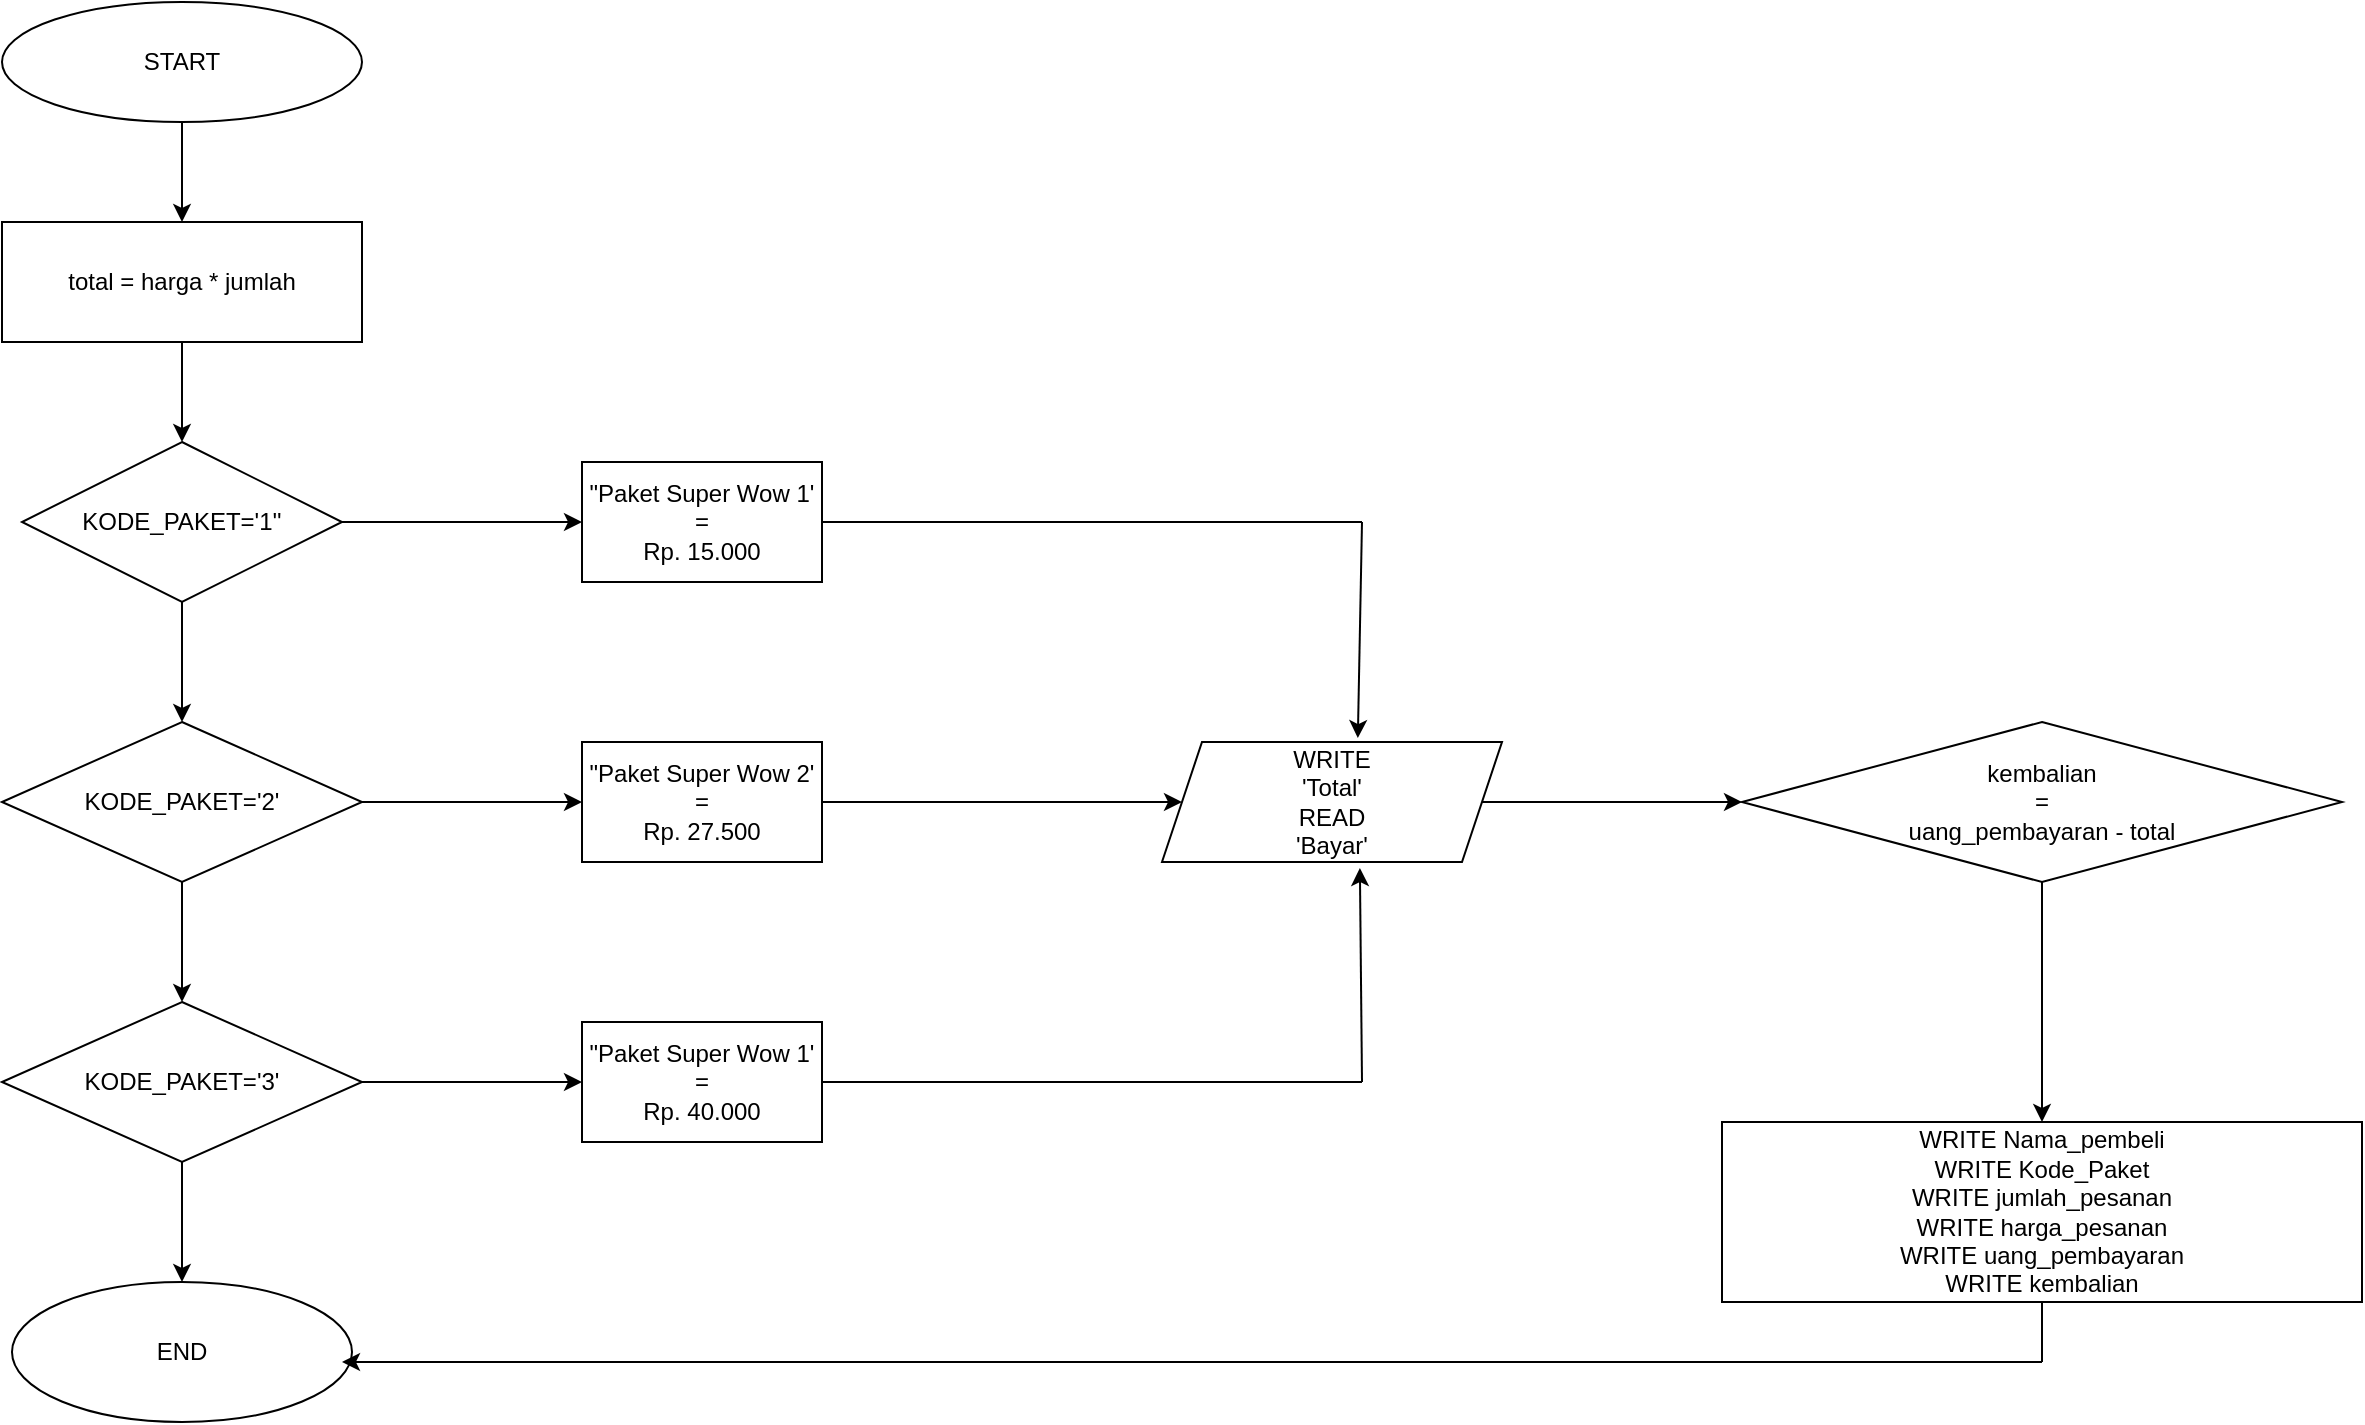 <mxfile>
    <diagram id="vbL4uRzxYF6oNC6KSm6-" name="Page-1">
        <mxGraphModel dx="615" dy="366" grid="1" gridSize="10" guides="1" tooltips="1" connect="1" arrows="1" fold="1" page="1" pageScale="1" pageWidth="850" pageHeight="1100" math="0" shadow="0">
            <root>
                <mxCell id="0"/>
                <mxCell id="1" parent="0"/>
                <mxCell id="3" value="START" style="ellipse;whiteSpace=wrap;html=1;" vertex="1" parent="1">
                    <mxGeometry x="260" y="120" width="180" height="60" as="geometry"/>
                </mxCell>
                <mxCell id="5" value="total = harga * jumlah" style="rounded=0;whiteSpace=wrap;html=1;" vertex="1" parent="1">
                    <mxGeometry x="260" y="230" width="180" height="60" as="geometry"/>
                </mxCell>
                <mxCell id="6" value="KODE_PAKET='1''" style="rhombus;whiteSpace=wrap;html=1;" vertex="1" parent="1">
                    <mxGeometry x="270" y="340" width="160" height="80" as="geometry"/>
                </mxCell>
                <mxCell id="7" value="&lt;span&gt;KODE_PAKET='2'&lt;/span&gt;" style="rhombus;whiteSpace=wrap;html=1;" vertex="1" parent="1">
                    <mxGeometry x="260" y="480" width="180" height="80" as="geometry"/>
                </mxCell>
                <mxCell id="8" value="&lt;span&gt;KODE_PAKET='3'&lt;/span&gt;" style="rhombus;whiteSpace=wrap;html=1;" vertex="1" parent="1">
                    <mxGeometry x="260" y="620" width="180" height="80" as="geometry"/>
                </mxCell>
                <mxCell id="9" value="END" style="ellipse;whiteSpace=wrap;html=1;" vertex="1" parent="1">
                    <mxGeometry x="265" y="760" width="170" height="70" as="geometry"/>
                </mxCell>
                <mxCell id="10" value="" style="endArrow=classic;html=1;entryX=0.5;entryY=0;entryDx=0;entryDy=0;" edge="1" parent="1" target="5">
                    <mxGeometry width="50" height="50" relative="1" as="geometry">
                        <mxPoint x="350" y="180" as="sourcePoint"/>
                        <mxPoint x="400" y="130" as="targetPoint"/>
                    </mxGeometry>
                </mxCell>
                <mxCell id="11" value="" style="endArrow=classic;html=1;entryX=0.5;entryY=0;entryDx=0;entryDy=0;" edge="1" parent="1" target="6">
                    <mxGeometry width="50" height="50" relative="1" as="geometry">
                        <mxPoint x="350" y="290" as="sourcePoint"/>
                        <mxPoint x="400" y="240" as="targetPoint"/>
                    </mxGeometry>
                </mxCell>
                <mxCell id="12" value="" style="endArrow=classic;html=1;entryX=0.5;entryY=0;entryDx=0;entryDy=0;" edge="1" parent="1" target="7">
                    <mxGeometry width="50" height="50" relative="1" as="geometry">
                        <mxPoint x="350" y="420" as="sourcePoint"/>
                        <mxPoint x="400" y="370" as="targetPoint"/>
                    </mxGeometry>
                </mxCell>
                <mxCell id="13" value="" style="endArrow=classic;html=1;entryX=0.5;entryY=0;entryDx=0;entryDy=0;" edge="1" parent="1" target="8">
                    <mxGeometry width="50" height="50" relative="1" as="geometry">
                        <mxPoint x="350" y="560" as="sourcePoint"/>
                        <mxPoint x="400" y="510" as="targetPoint"/>
                    </mxGeometry>
                </mxCell>
                <mxCell id="14" value="" style="endArrow=classic;html=1;entryX=0.5;entryY=0;entryDx=0;entryDy=0;" edge="1" parent="1" target="9">
                    <mxGeometry width="50" height="50" relative="1" as="geometry">
                        <mxPoint x="350" y="700" as="sourcePoint"/>
                        <mxPoint x="400" y="650" as="targetPoint"/>
                    </mxGeometry>
                </mxCell>
                <mxCell id="15" value="&quot;Paket Super Wow 1' =&lt;br&gt;Rp. 15.000" style="rounded=0;whiteSpace=wrap;html=1;" vertex="1" parent="1">
                    <mxGeometry x="550" y="350" width="120" height="60" as="geometry"/>
                </mxCell>
                <mxCell id="16" value="&quot;Paket Super Wow 2' =&lt;br&gt;Rp. 27.500" style="rounded=0;whiteSpace=wrap;html=1;" vertex="1" parent="1">
                    <mxGeometry x="550" y="490" width="120" height="60" as="geometry"/>
                </mxCell>
                <mxCell id="17" value="&quot;Paket Super Wow 1' =&lt;br&gt;Rp. 40.000" style="rounded=0;whiteSpace=wrap;html=1;" vertex="1" parent="1">
                    <mxGeometry x="550" y="630" width="120" height="60" as="geometry"/>
                </mxCell>
                <mxCell id="18" value="" style="endArrow=classic;html=1;entryX=0;entryY=0.5;entryDx=0;entryDy=0;" edge="1" parent="1" target="15">
                    <mxGeometry width="50" height="50" relative="1" as="geometry">
                        <mxPoint x="430" y="380" as="sourcePoint"/>
                        <mxPoint x="480" y="330" as="targetPoint"/>
                    </mxGeometry>
                </mxCell>
                <mxCell id="19" value="" style="endArrow=classic;html=1;entryX=0;entryY=0.5;entryDx=0;entryDy=0;" edge="1" parent="1" target="16">
                    <mxGeometry width="50" height="50" relative="1" as="geometry">
                        <mxPoint x="440" y="520" as="sourcePoint"/>
                        <mxPoint x="490" y="470" as="targetPoint"/>
                    </mxGeometry>
                </mxCell>
                <mxCell id="20" value="" style="endArrow=classic;html=1;entryX=0;entryY=0.5;entryDx=0;entryDy=0;" edge="1" parent="1" target="17">
                    <mxGeometry width="50" height="50" relative="1" as="geometry">
                        <mxPoint x="440" y="660" as="sourcePoint"/>
                        <mxPoint x="490" y="610" as="targetPoint"/>
                    </mxGeometry>
                </mxCell>
                <mxCell id="21" value="WRITE&lt;br&gt;'Total'&lt;br&gt;READ&lt;br&gt;'Bayar'" style="shape=parallelogram;perimeter=parallelogramPerimeter;whiteSpace=wrap;html=1;fixedSize=1;" vertex="1" parent="1">
                    <mxGeometry x="840" y="490" width="170" height="60" as="geometry"/>
                </mxCell>
                <mxCell id="22" value="" style="endArrow=classic;html=1;" edge="1" parent="1" target="21">
                    <mxGeometry width="50" height="50" relative="1" as="geometry">
                        <mxPoint x="670" y="520" as="sourcePoint"/>
                        <mxPoint x="720" y="470" as="targetPoint"/>
                    </mxGeometry>
                </mxCell>
                <mxCell id="23" value="" style="endArrow=none;html=1;" edge="1" parent="1">
                    <mxGeometry width="50" height="50" relative="1" as="geometry">
                        <mxPoint x="670" y="380" as="sourcePoint"/>
                        <mxPoint x="940" y="380" as="targetPoint"/>
                    </mxGeometry>
                </mxCell>
                <mxCell id="24" value="" style="endArrow=classic;html=1;entryX=0.576;entryY=-0.033;entryDx=0;entryDy=0;entryPerimeter=0;" edge="1" parent="1" target="21">
                    <mxGeometry width="50" height="50" relative="1" as="geometry">
                        <mxPoint x="940" y="380" as="sourcePoint"/>
                        <mxPoint x="990" y="330" as="targetPoint"/>
                    </mxGeometry>
                </mxCell>
                <mxCell id="25" value="" style="endArrow=none;html=1;" edge="1" parent="1">
                    <mxGeometry width="50" height="50" relative="1" as="geometry">
                        <mxPoint x="670" y="660" as="sourcePoint"/>
                        <mxPoint x="940" y="660" as="targetPoint"/>
                    </mxGeometry>
                </mxCell>
                <mxCell id="26" value="" style="endArrow=classic;html=1;entryX=0.582;entryY=1.05;entryDx=0;entryDy=0;entryPerimeter=0;" edge="1" parent="1" target="21">
                    <mxGeometry width="50" height="50" relative="1" as="geometry">
                        <mxPoint x="940" y="660" as="sourcePoint"/>
                        <mxPoint x="990" y="610" as="targetPoint"/>
                    </mxGeometry>
                </mxCell>
                <mxCell id="27" value="kembalian&lt;br&gt;=&lt;br&gt;uang_pembayaran - total" style="rhombus;whiteSpace=wrap;html=1;" vertex="1" parent="1">
                    <mxGeometry x="1130" y="480" width="300" height="80" as="geometry"/>
                </mxCell>
                <mxCell id="29" value="WRITE Nama_pembeli&lt;br&gt;WRITE Kode_Paket&lt;br&gt;WRITE jumlah_pesanan&lt;br&gt;WRITE harga_pesanan&lt;br&gt;WRITE uang_pembayaran&lt;br&gt;WRITE kembalian" style="rounded=0;whiteSpace=wrap;html=1;" vertex="1" parent="1">
                    <mxGeometry x="1120" y="680" width="320" height="90" as="geometry"/>
                </mxCell>
                <mxCell id="30" value="" style="endArrow=classic;html=1;entryX=0;entryY=0.5;entryDx=0;entryDy=0;" edge="1" parent="1" target="27">
                    <mxGeometry width="50" height="50" relative="1" as="geometry">
                        <mxPoint x="1000" y="520" as="sourcePoint"/>
                        <mxPoint x="1050" y="470" as="targetPoint"/>
                    </mxGeometry>
                </mxCell>
                <mxCell id="31" value="" style="endArrow=classic;html=1;entryX=0.5;entryY=0;entryDx=0;entryDy=0;" edge="1" parent="1" target="29">
                    <mxGeometry width="50" height="50" relative="1" as="geometry">
                        <mxPoint x="1280" y="560" as="sourcePoint"/>
                        <mxPoint x="1330" y="510" as="targetPoint"/>
                    </mxGeometry>
                </mxCell>
                <mxCell id="32" value="" style="endArrow=none;html=1;" edge="1" parent="1">
                    <mxGeometry width="50" height="50" relative="1" as="geometry">
                        <mxPoint x="1280" y="800" as="sourcePoint"/>
                        <mxPoint x="1280" y="770" as="targetPoint"/>
                    </mxGeometry>
                </mxCell>
                <mxCell id="33" value="" style="endArrow=classic;html=1;" edge="1" parent="1">
                    <mxGeometry width="50" height="50" relative="1" as="geometry">
                        <mxPoint x="1280" y="800" as="sourcePoint"/>
                        <mxPoint x="430" y="800" as="targetPoint"/>
                    </mxGeometry>
                </mxCell>
            </root>
        </mxGraphModel>
    </diagram>
</mxfile>
